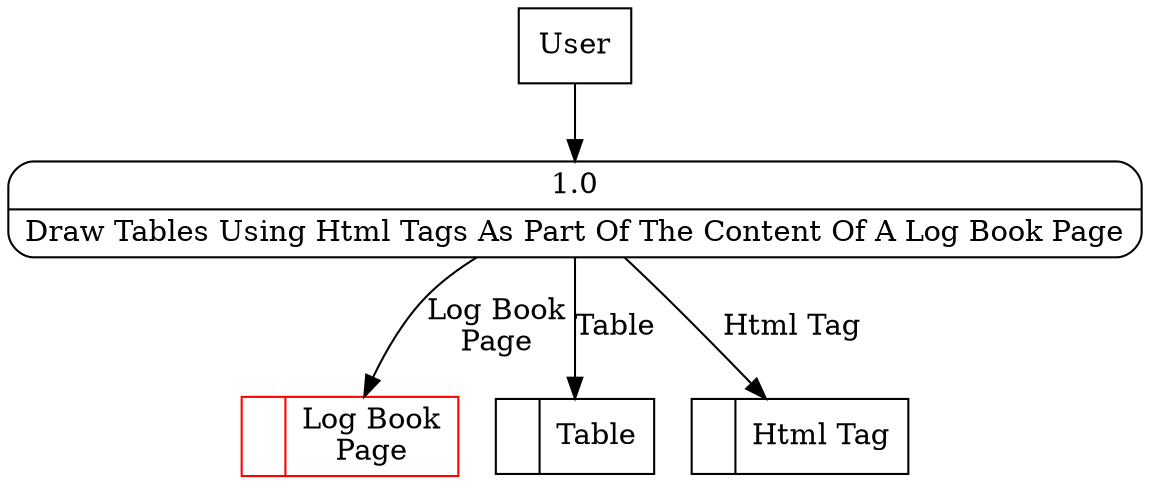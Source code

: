 digraph dfd2{ 
node[shape=record]
200 [label="<f0>  |<f1> Log Book\nPage " color=red];
201 [label="<f0>  |<f1> Table " ];
202 [label="<f0>  |<f1> Html Tag " ];
203 [label="User" shape=box];
204 [label="{<f0> 1.0|<f1> Draw Tables Using Html Tags As Part Of The Content Of A Log Book Page }" shape=Mrecord];
203 -> 204
204 -> 201 [label="Table"]
204 -> 202 [label="Html Tag"]
204 -> 200 [label="Log Book\nPage"]
}